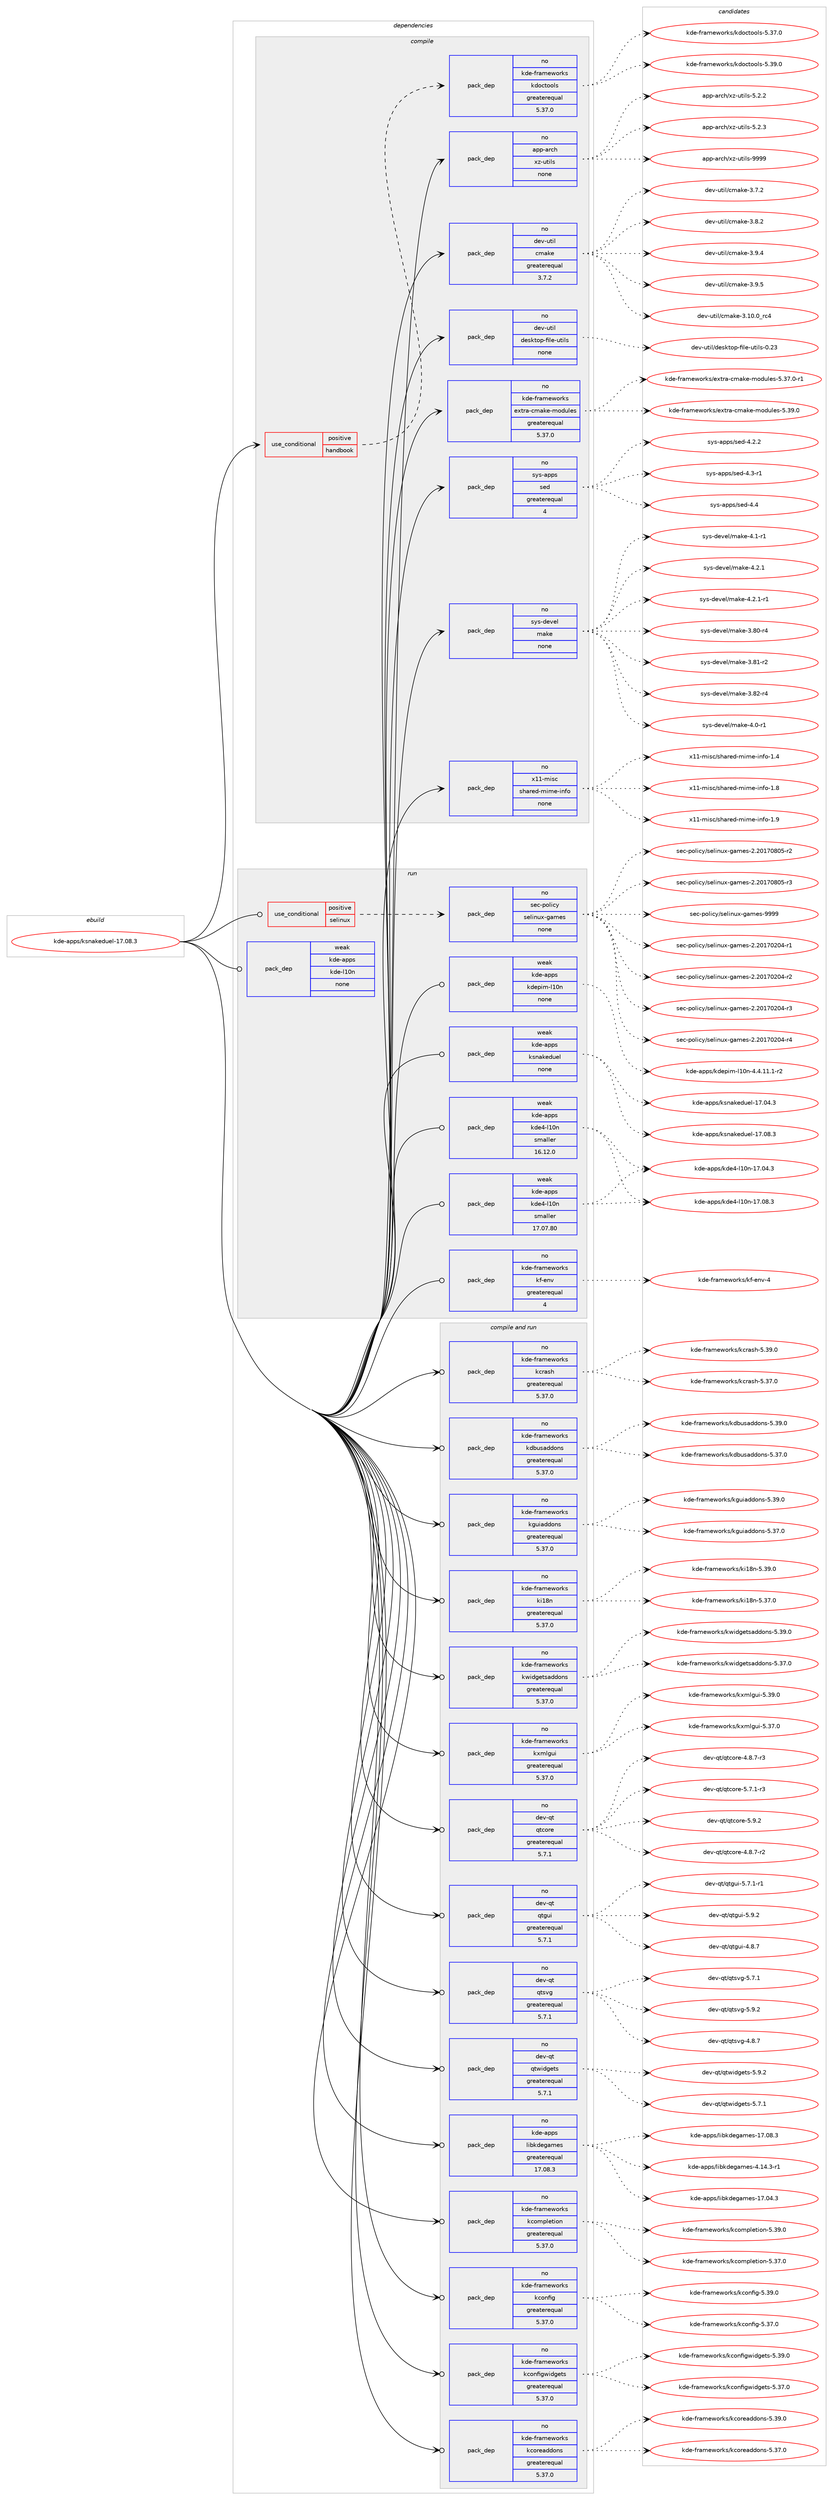 digraph prolog {

# *************
# Graph options
# *************

newrank=true;
concentrate=true;
compound=true;
graph [rankdir=LR,fontname=Helvetica,fontsize=10,ranksep=1.5];#, ranksep=2.5, nodesep=0.2];
edge  [arrowhead=vee];
node  [fontname=Helvetica,fontsize=10];

# **********
# The ebuild
# **********

subgraph cluster_leftcol {
color=gray;
rank=same;
label=<<i>ebuild</i>>;
id [label="kde-apps/ksnakeduel-17.08.3", color=red, width=4, href="../kde-apps/ksnakeduel-17.08.3.svg"];
}

# ****************
# The dependencies
# ****************

subgraph cluster_midcol {
color=gray;
label=<<i>dependencies</i>>;
subgraph cluster_compile {
fillcolor="#eeeeee";
style=filled;
label=<<i>compile</i>>;
subgraph cond83125 {
dependency324424 [label=<<TABLE BORDER="0" CELLBORDER="1" CELLSPACING="0" CELLPADDING="4"><TR><TD ROWSPAN="3" CELLPADDING="10">use_conditional</TD></TR><TR><TD>positive</TD></TR><TR><TD>handbook</TD></TR></TABLE>>, shape=none, color=red];
subgraph pack236305 {
dependency324425 [label=<<TABLE BORDER="0" CELLBORDER="1" CELLSPACING="0" CELLPADDING="4" WIDTH="220"><TR><TD ROWSPAN="6" CELLPADDING="30">pack_dep</TD></TR><TR><TD WIDTH="110">no</TD></TR><TR><TD>kde-frameworks</TD></TR><TR><TD>kdoctools</TD></TR><TR><TD>greaterequal</TD></TR><TR><TD>5.37.0</TD></TR></TABLE>>, shape=none, color=blue];
}
dependency324424:e -> dependency324425:w [weight=20,style="dashed",arrowhead="vee"];
}
id:e -> dependency324424:w [weight=20,style="solid",arrowhead="vee"];
subgraph pack236306 {
dependency324426 [label=<<TABLE BORDER="0" CELLBORDER="1" CELLSPACING="0" CELLPADDING="4" WIDTH="220"><TR><TD ROWSPAN="6" CELLPADDING="30">pack_dep</TD></TR><TR><TD WIDTH="110">no</TD></TR><TR><TD>app-arch</TD></TR><TR><TD>xz-utils</TD></TR><TR><TD>none</TD></TR><TR><TD></TD></TR></TABLE>>, shape=none, color=blue];
}
id:e -> dependency324426:w [weight=20,style="solid",arrowhead="vee"];
subgraph pack236307 {
dependency324427 [label=<<TABLE BORDER="0" CELLBORDER="1" CELLSPACING="0" CELLPADDING="4" WIDTH="220"><TR><TD ROWSPAN="6" CELLPADDING="30">pack_dep</TD></TR><TR><TD WIDTH="110">no</TD></TR><TR><TD>dev-util</TD></TR><TR><TD>cmake</TD></TR><TR><TD>greaterequal</TD></TR><TR><TD>3.7.2</TD></TR></TABLE>>, shape=none, color=blue];
}
id:e -> dependency324427:w [weight=20,style="solid",arrowhead="vee"];
subgraph pack236308 {
dependency324428 [label=<<TABLE BORDER="0" CELLBORDER="1" CELLSPACING="0" CELLPADDING="4" WIDTH="220"><TR><TD ROWSPAN="6" CELLPADDING="30">pack_dep</TD></TR><TR><TD WIDTH="110">no</TD></TR><TR><TD>dev-util</TD></TR><TR><TD>desktop-file-utils</TD></TR><TR><TD>none</TD></TR><TR><TD></TD></TR></TABLE>>, shape=none, color=blue];
}
id:e -> dependency324428:w [weight=20,style="solid",arrowhead="vee"];
subgraph pack236309 {
dependency324429 [label=<<TABLE BORDER="0" CELLBORDER="1" CELLSPACING="0" CELLPADDING="4" WIDTH="220"><TR><TD ROWSPAN="6" CELLPADDING="30">pack_dep</TD></TR><TR><TD WIDTH="110">no</TD></TR><TR><TD>kde-frameworks</TD></TR><TR><TD>extra-cmake-modules</TD></TR><TR><TD>greaterequal</TD></TR><TR><TD>5.37.0</TD></TR></TABLE>>, shape=none, color=blue];
}
id:e -> dependency324429:w [weight=20,style="solid",arrowhead="vee"];
subgraph pack236310 {
dependency324430 [label=<<TABLE BORDER="0" CELLBORDER="1" CELLSPACING="0" CELLPADDING="4" WIDTH="220"><TR><TD ROWSPAN="6" CELLPADDING="30">pack_dep</TD></TR><TR><TD WIDTH="110">no</TD></TR><TR><TD>sys-apps</TD></TR><TR><TD>sed</TD></TR><TR><TD>greaterequal</TD></TR><TR><TD>4</TD></TR></TABLE>>, shape=none, color=blue];
}
id:e -> dependency324430:w [weight=20,style="solid",arrowhead="vee"];
subgraph pack236311 {
dependency324431 [label=<<TABLE BORDER="0" CELLBORDER="1" CELLSPACING="0" CELLPADDING="4" WIDTH="220"><TR><TD ROWSPAN="6" CELLPADDING="30">pack_dep</TD></TR><TR><TD WIDTH="110">no</TD></TR><TR><TD>sys-devel</TD></TR><TR><TD>make</TD></TR><TR><TD>none</TD></TR><TR><TD></TD></TR></TABLE>>, shape=none, color=blue];
}
id:e -> dependency324431:w [weight=20,style="solid",arrowhead="vee"];
subgraph pack236312 {
dependency324432 [label=<<TABLE BORDER="0" CELLBORDER="1" CELLSPACING="0" CELLPADDING="4" WIDTH="220"><TR><TD ROWSPAN="6" CELLPADDING="30">pack_dep</TD></TR><TR><TD WIDTH="110">no</TD></TR><TR><TD>x11-misc</TD></TR><TR><TD>shared-mime-info</TD></TR><TR><TD>none</TD></TR><TR><TD></TD></TR></TABLE>>, shape=none, color=blue];
}
id:e -> dependency324432:w [weight=20,style="solid",arrowhead="vee"];
}
subgraph cluster_compileandrun {
fillcolor="#eeeeee";
style=filled;
label=<<i>compile and run</i>>;
subgraph pack236313 {
dependency324433 [label=<<TABLE BORDER="0" CELLBORDER="1" CELLSPACING="0" CELLPADDING="4" WIDTH="220"><TR><TD ROWSPAN="6" CELLPADDING="30">pack_dep</TD></TR><TR><TD WIDTH="110">no</TD></TR><TR><TD>dev-qt</TD></TR><TR><TD>qtcore</TD></TR><TR><TD>greaterequal</TD></TR><TR><TD>5.7.1</TD></TR></TABLE>>, shape=none, color=blue];
}
id:e -> dependency324433:w [weight=20,style="solid",arrowhead="odotvee"];
subgraph pack236314 {
dependency324434 [label=<<TABLE BORDER="0" CELLBORDER="1" CELLSPACING="0" CELLPADDING="4" WIDTH="220"><TR><TD ROWSPAN="6" CELLPADDING="30">pack_dep</TD></TR><TR><TD WIDTH="110">no</TD></TR><TR><TD>dev-qt</TD></TR><TR><TD>qtgui</TD></TR><TR><TD>greaterequal</TD></TR><TR><TD>5.7.1</TD></TR></TABLE>>, shape=none, color=blue];
}
id:e -> dependency324434:w [weight=20,style="solid",arrowhead="odotvee"];
subgraph pack236315 {
dependency324435 [label=<<TABLE BORDER="0" CELLBORDER="1" CELLSPACING="0" CELLPADDING="4" WIDTH="220"><TR><TD ROWSPAN="6" CELLPADDING="30">pack_dep</TD></TR><TR><TD WIDTH="110">no</TD></TR><TR><TD>dev-qt</TD></TR><TR><TD>qtsvg</TD></TR><TR><TD>greaterequal</TD></TR><TR><TD>5.7.1</TD></TR></TABLE>>, shape=none, color=blue];
}
id:e -> dependency324435:w [weight=20,style="solid",arrowhead="odotvee"];
subgraph pack236316 {
dependency324436 [label=<<TABLE BORDER="0" CELLBORDER="1" CELLSPACING="0" CELLPADDING="4" WIDTH="220"><TR><TD ROWSPAN="6" CELLPADDING="30">pack_dep</TD></TR><TR><TD WIDTH="110">no</TD></TR><TR><TD>dev-qt</TD></TR><TR><TD>qtwidgets</TD></TR><TR><TD>greaterequal</TD></TR><TR><TD>5.7.1</TD></TR></TABLE>>, shape=none, color=blue];
}
id:e -> dependency324436:w [weight=20,style="solid",arrowhead="odotvee"];
subgraph pack236317 {
dependency324437 [label=<<TABLE BORDER="0" CELLBORDER="1" CELLSPACING="0" CELLPADDING="4" WIDTH="220"><TR><TD ROWSPAN="6" CELLPADDING="30">pack_dep</TD></TR><TR><TD WIDTH="110">no</TD></TR><TR><TD>kde-apps</TD></TR><TR><TD>libkdegames</TD></TR><TR><TD>greaterequal</TD></TR><TR><TD>17.08.3</TD></TR></TABLE>>, shape=none, color=blue];
}
id:e -> dependency324437:w [weight=20,style="solid",arrowhead="odotvee"];
subgraph pack236318 {
dependency324438 [label=<<TABLE BORDER="0" CELLBORDER="1" CELLSPACING="0" CELLPADDING="4" WIDTH="220"><TR><TD ROWSPAN="6" CELLPADDING="30">pack_dep</TD></TR><TR><TD WIDTH="110">no</TD></TR><TR><TD>kde-frameworks</TD></TR><TR><TD>kcompletion</TD></TR><TR><TD>greaterequal</TD></TR><TR><TD>5.37.0</TD></TR></TABLE>>, shape=none, color=blue];
}
id:e -> dependency324438:w [weight=20,style="solid",arrowhead="odotvee"];
subgraph pack236319 {
dependency324439 [label=<<TABLE BORDER="0" CELLBORDER="1" CELLSPACING="0" CELLPADDING="4" WIDTH="220"><TR><TD ROWSPAN="6" CELLPADDING="30">pack_dep</TD></TR><TR><TD WIDTH="110">no</TD></TR><TR><TD>kde-frameworks</TD></TR><TR><TD>kconfig</TD></TR><TR><TD>greaterequal</TD></TR><TR><TD>5.37.0</TD></TR></TABLE>>, shape=none, color=blue];
}
id:e -> dependency324439:w [weight=20,style="solid",arrowhead="odotvee"];
subgraph pack236320 {
dependency324440 [label=<<TABLE BORDER="0" CELLBORDER="1" CELLSPACING="0" CELLPADDING="4" WIDTH="220"><TR><TD ROWSPAN="6" CELLPADDING="30">pack_dep</TD></TR><TR><TD WIDTH="110">no</TD></TR><TR><TD>kde-frameworks</TD></TR><TR><TD>kconfigwidgets</TD></TR><TR><TD>greaterequal</TD></TR><TR><TD>5.37.0</TD></TR></TABLE>>, shape=none, color=blue];
}
id:e -> dependency324440:w [weight=20,style="solid",arrowhead="odotvee"];
subgraph pack236321 {
dependency324441 [label=<<TABLE BORDER="0" CELLBORDER="1" CELLSPACING="0" CELLPADDING="4" WIDTH="220"><TR><TD ROWSPAN="6" CELLPADDING="30">pack_dep</TD></TR><TR><TD WIDTH="110">no</TD></TR><TR><TD>kde-frameworks</TD></TR><TR><TD>kcoreaddons</TD></TR><TR><TD>greaterequal</TD></TR><TR><TD>5.37.0</TD></TR></TABLE>>, shape=none, color=blue];
}
id:e -> dependency324441:w [weight=20,style="solid",arrowhead="odotvee"];
subgraph pack236322 {
dependency324442 [label=<<TABLE BORDER="0" CELLBORDER="1" CELLSPACING="0" CELLPADDING="4" WIDTH="220"><TR><TD ROWSPAN="6" CELLPADDING="30">pack_dep</TD></TR><TR><TD WIDTH="110">no</TD></TR><TR><TD>kde-frameworks</TD></TR><TR><TD>kcrash</TD></TR><TR><TD>greaterequal</TD></TR><TR><TD>5.37.0</TD></TR></TABLE>>, shape=none, color=blue];
}
id:e -> dependency324442:w [weight=20,style="solid",arrowhead="odotvee"];
subgraph pack236323 {
dependency324443 [label=<<TABLE BORDER="0" CELLBORDER="1" CELLSPACING="0" CELLPADDING="4" WIDTH="220"><TR><TD ROWSPAN="6" CELLPADDING="30">pack_dep</TD></TR><TR><TD WIDTH="110">no</TD></TR><TR><TD>kde-frameworks</TD></TR><TR><TD>kdbusaddons</TD></TR><TR><TD>greaterequal</TD></TR><TR><TD>5.37.0</TD></TR></TABLE>>, shape=none, color=blue];
}
id:e -> dependency324443:w [weight=20,style="solid",arrowhead="odotvee"];
subgraph pack236324 {
dependency324444 [label=<<TABLE BORDER="0" CELLBORDER="1" CELLSPACING="0" CELLPADDING="4" WIDTH="220"><TR><TD ROWSPAN="6" CELLPADDING="30">pack_dep</TD></TR><TR><TD WIDTH="110">no</TD></TR><TR><TD>kde-frameworks</TD></TR><TR><TD>kguiaddons</TD></TR><TR><TD>greaterequal</TD></TR><TR><TD>5.37.0</TD></TR></TABLE>>, shape=none, color=blue];
}
id:e -> dependency324444:w [weight=20,style="solid",arrowhead="odotvee"];
subgraph pack236325 {
dependency324445 [label=<<TABLE BORDER="0" CELLBORDER="1" CELLSPACING="0" CELLPADDING="4" WIDTH="220"><TR><TD ROWSPAN="6" CELLPADDING="30">pack_dep</TD></TR><TR><TD WIDTH="110">no</TD></TR><TR><TD>kde-frameworks</TD></TR><TR><TD>ki18n</TD></TR><TR><TD>greaterequal</TD></TR><TR><TD>5.37.0</TD></TR></TABLE>>, shape=none, color=blue];
}
id:e -> dependency324445:w [weight=20,style="solid",arrowhead="odotvee"];
subgraph pack236326 {
dependency324446 [label=<<TABLE BORDER="0" CELLBORDER="1" CELLSPACING="0" CELLPADDING="4" WIDTH="220"><TR><TD ROWSPAN="6" CELLPADDING="30">pack_dep</TD></TR><TR><TD WIDTH="110">no</TD></TR><TR><TD>kde-frameworks</TD></TR><TR><TD>kwidgetsaddons</TD></TR><TR><TD>greaterequal</TD></TR><TR><TD>5.37.0</TD></TR></TABLE>>, shape=none, color=blue];
}
id:e -> dependency324446:w [weight=20,style="solid",arrowhead="odotvee"];
subgraph pack236327 {
dependency324447 [label=<<TABLE BORDER="0" CELLBORDER="1" CELLSPACING="0" CELLPADDING="4" WIDTH="220"><TR><TD ROWSPAN="6" CELLPADDING="30">pack_dep</TD></TR><TR><TD WIDTH="110">no</TD></TR><TR><TD>kde-frameworks</TD></TR><TR><TD>kxmlgui</TD></TR><TR><TD>greaterequal</TD></TR><TR><TD>5.37.0</TD></TR></TABLE>>, shape=none, color=blue];
}
id:e -> dependency324447:w [weight=20,style="solid",arrowhead="odotvee"];
}
subgraph cluster_run {
fillcolor="#eeeeee";
style=filled;
label=<<i>run</i>>;
subgraph cond83126 {
dependency324448 [label=<<TABLE BORDER="0" CELLBORDER="1" CELLSPACING="0" CELLPADDING="4"><TR><TD ROWSPAN="3" CELLPADDING="10">use_conditional</TD></TR><TR><TD>positive</TD></TR><TR><TD>selinux</TD></TR></TABLE>>, shape=none, color=red];
subgraph pack236328 {
dependency324449 [label=<<TABLE BORDER="0" CELLBORDER="1" CELLSPACING="0" CELLPADDING="4" WIDTH="220"><TR><TD ROWSPAN="6" CELLPADDING="30">pack_dep</TD></TR><TR><TD WIDTH="110">no</TD></TR><TR><TD>sec-policy</TD></TR><TR><TD>selinux-games</TD></TR><TR><TD>none</TD></TR><TR><TD></TD></TR></TABLE>>, shape=none, color=blue];
}
dependency324448:e -> dependency324449:w [weight=20,style="dashed",arrowhead="vee"];
}
id:e -> dependency324448:w [weight=20,style="solid",arrowhead="odot"];
subgraph pack236329 {
dependency324450 [label=<<TABLE BORDER="0" CELLBORDER="1" CELLSPACING="0" CELLPADDING="4" WIDTH="220"><TR><TD ROWSPAN="6" CELLPADDING="30">pack_dep</TD></TR><TR><TD WIDTH="110">no</TD></TR><TR><TD>kde-frameworks</TD></TR><TR><TD>kf-env</TD></TR><TR><TD>greaterequal</TD></TR><TR><TD>4</TD></TR></TABLE>>, shape=none, color=blue];
}
id:e -> dependency324450:w [weight=20,style="solid",arrowhead="odot"];
subgraph pack236330 {
dependency324451 [label=<<TABLE BORDER="0" CELLBORDER="1" CELLSPACING="0" CELLPADDING="4" WIDTH="220"><TR><TD ROWSPAN="6" CELLPADDING="30">pack_dep</TD></TR><TR><TD WIDTH="110">weak</TD></TR><TR><TD>kde-apps</TD></TR><TR><TD>kde-l10n</TD></TR><TR><TD>none</TD></TR><TR><TD></TD></TR></TABLE>>, shape=none, color=blue];
}
id:e -> dependency324451:w [weight=20,style="solid",arrowhead="odot"];
subgraph pack236331 {
dependency324452 [label=<<TABLE BORDER="0" CELLBORDER="1" CELLSPACING="0" CELLPADDING="4" WIDTH="220"><TR><TD ROWSPAN="6" CELLPADDING="30">pack_dep</TD></TR><TR><TD WIDTH="110">weak</TD></TR><TR><TD>kde-apps</TD></TR><TR><TD>kde4-l10n</TD></TR><TR><TD>smaller</TD></TR><TR><TD>16.12.0</TD></TR></TABLE>>, shape=none, color=blue];
}
id:e -> dependency324452:w [weight=20,style="solid",arrowhead="odot"];
subgraph pack236332 {
dependency324453 [label=<<TABLE BORDER="0" CELLBORDER="1" CELLSPACING="0" CELLPADDING="4" WIDTH="220"><TR><TD ROWSPAN="6" CELLPADDING="30">pack_dep</TD></TR><TR><TD WIDTH="110">weak</TD></TR><TR><TD>kde-apps</TD></TR><TR><TD>kde4-l10n</TD></TR><TR><TD>smaller</TD></TR><TR><TD>17.07.80</TD></TR></TABLE>>, shape=none, color=blue];
}
id:e -> dependency324453:w [weight=20,style="solid",arrowhead="odot"];
subgraph pack236333 {
dependency324454 [label=<<TABLE BORDER="0" CELLBORDER="1" CELLSPACING="0" CELLPADDING="4" WIDTH="220"><TR><TD ROWSPAN="6" CELLPADDING="30">pack_dep</TD></TR><TR><TD WIDTH="110">weak</TD></TR><TR><TD>kde-apps</TD></TR><TR><TD>kdepim-l10n</TD></TR><TR><TD>none</TD></TR><TR><TD></TD></TR></TABLE>>, shape=none, color=blue];
}
id:e -> dependency324454:w [weight=20,style="solid",arrowhead="odot"];
subgraph pack236334 {
dependency324455 [label=<<TABLE BORDER="0" CELLBORDER="1" CELLSPACING="0" CELLPADDING="4" WIDTH="220"><TR><TD ROWSPAN="6" CELLPADDING="30">pack_dep</TD></TR><TR><TD WIDTH="110">weak</TD></TR><TR><TD>kde-apps</TD></TR><TR><TD>ksnakeduel</TD></TR><TR><TD>none</TD></TR><TR><TD></TD></TR></TABLE>>, shape=none, color=blue];
}
id:e -> dependency324455:w [weight=20,style="solid",arrowhead="odot"];
}
}

# **************
# The candidates
# **************

subgraph cluster_choices {
rank=same;
color=gray;
label=<<i>candidates</i>>;

subgraph choice236305 {
color=black;
nodesep=1;
choice1071001014510211497109101119111114107115471071001119911611111110811545534651554648 [label="kde-frameworks/kdoctools-5.37.0", color=red, width=4,href="../kde-frameworks/kdoctools-5.37.0.svg"];
choice1071001014510211497109101119111114107115471071001119911611111110811545534651574648 [label="kde-frameworks/kdoctools-5.39.0", color=red, width=4,href="../kde-frameworks/kdoctools-5.39.0.svg"];
dependency324425:e -> choice1071001014510211497109101119111114107115471071001119911611111110811545534651554648:w [style=dotted,weight="100"];
dependency324425:e -> choice1071001014510211497109101119111114107115471071001119911611111110811545534651574648:w [style=dotted,weight="100"];
}
subgraph choice236306 {
color=black;
nodesep=1;
choice971121124597114991044712012245117116105108115455346504650 [label="app-arch/xz-utils-5.2.2", color=red, width=4,href="../app-arch/xz-utils-5.2.2.svg"];
choice971121124597114991044712012245117116105108115455346504651 [label="app-arch/xz-utils-5.2.3", color=red, width=4,href="../app-arch/xz-utils-5.2.3.svg"];
choice9711211245971149910447120122451171161051081154557575757 [label="app-arch/xz-utils-9999", color=red, width=4,href="../app-arch/xz-utils-9999.svg"];
dependency324426:e -> choice971121124597114991044712012245117116105108115455346504650:w [style=dotted,weight="100"];
dependency324426:e -> choice971121124597114991044712012245117116105108115455346504651:w [style=dotted,weight="100"];
dependency324426:e -> choice9711211245971149910447120122451171161051081154557575757:w [style=dotted,weight="100"];
}
subgraph choice236307 {
color=black;
nodesep=1;
choice1001011184511711610510847991099710710145514649484648951149952 [label="dev-util/cmake-3.10.0_rc4", color=red, width=4,href="../dev-util/cmake-3.10.0_rc4.svg"];
choice10010111845117116105108479910997107101455146554650 [label="dev-util/cmake-3.7.2", color=red, width=4,href="../dev-util/cmake-3.7.2.svg"];
choice10010111845117116105108479910997107101455146564650 [label="dev-util/cmake-3.8.2", color=red, width=4,href="../dev-util/cmake-3.8.2.svg"];
choice10010111845117116105108479910997107101455146574652 [label="dev-util/cmake-3.9.4", color=red, width=4,href="../dev-util/cmake-3.9.4.svg"];
choice10010111845117116105108479910997107101455146574653 [label="dev-util/cmake-3.9.5", color=red, width=4,href="../dev-util/cmake-3.9.5.svg"];
dependency324427:e -> choice1001011184511711610510847991099710710145514649484648951149952:w [style=dotted,weight="100"];
dependency324427:e -> choice10010111845117116105108479910997107101455146554650:w [style=dotted,weight="100"];
dependency324427:e -> choice10010111845117116105108479910997107101455146564650:w [style=dotted,weight="100"];
dependency324427:e -> choice10010111845117116105108479910997107101455146574652:w [style=dotted,weight="100"];
dependency324427:e -> choice10010111845117116105108479910997107101455146574653:w [style=dotted,weight="100"];
}
subgraph choice236308 {
color=black;
nodesep=1;
choice100101118451171161051084710010111510711611111245102105108101451171161051081154548465051 [label="dev-util/desktop-file-utils-0.23", color=red, width=4,href="../dev-util/desktop-file-utils-0.23.svg"];
dependency324428:e -> choice100101118451171161051084710010111510711611111245102105108101451171161051081154548465051:w [style=dotted,weight="100"];
}
subgraph choice236309 {
color=black;
nodesep=1;
choice1071001014510211497109101119111114107115471011201161149745991099710710145109111100117108101115455346515546484511449 [label="kde-frameworks/extra-cmake-modules-5.37.0-r1", color=red, width=4,href="../kde-frameworks/extra-cmake-modules-5.37.0-r1.svg"];
choice107100101451021149710910111911111410711547101120116114974599109971071014510911110011710810111545534651574648 [label="kde-frameworks/extra-cmake-modules-5.39.0", color=red, width=4,href="../kde-frameworks/extra-cmake-modules-5.39.0.svg"];
dependency324429:e -> choice1071001014510211497109101119111114107115471011201161149745991099710710145109111100117108101115455346515546484511449:w [style=dotted,weight="100"];
dependency324429:e -> choice107100101451021149710910111911111410711547101120116114974599109971071014510911110011710810111545534651574648:w [style=dotted,weight="100"];
}
subgraph choice236310 {
color=black;
nodesep=1;
choice115121115459711211211547115101100455246504650 [label="sys-apps/sed-4.2.2", color=red, width=4,href="../sys-apps/sed-4.2.2.svg"];
choice115121115459711211211547115101100455246514511449 [label="sys-apps/sed-4.3-r1", color=red, width=4,href="../sys-apps/sed-4.3-r1.svg"];
choice11512111545971121121154711510110045524652 [label="sys-apps/sed-4.4", color=red, width=4,href="../sys-apps/sed-4.4.svg"];
dependency324430:e -> choice115121115459711211211547115101100455246504650:w [style=dotted,weight="100"];
dependency324430:e -> choice115121115459711211211547115101100455246514511449:w [style=dotted,weight="100"];
dependency324430:e -> choice11512111545971121121154711510110045524652:w [style=dotted,weight="100"];
}
subgraph choice236311 {
color=black;
nodesep=1;
choice11512111545100101118101108471099710710145514656484511452 [label="sys-devel/make-3.80-r4", color=red, width=4,href="../sys-devel/make-3.80-r4.svg"];
choice11512111545100101118101108471099710710145514656494511450 [label="sys-devel/make-3.81-r2", color=red, width=4,href="../sys-devel/make-3.81-r2.svg"];
choice11512111545100101118101108471099710710145514656504511452 [label="sys-devel/make-3.82-r4", color=red, width=4,href="../sys-devel/make-3.82-r4.svg"];
choice115121115451001011181011084710997107101455246484511449 [label="sys-devel/make-4.0-r1", color=red, width=4,href="../sys-devel/make-4.0-r1.svg"];
choice115121115451001011181011084710997107101455246494511449 [label="sys-devel/make-4.1-r1", color=red, width=4,href="../sys-devel/make-4.1-r1.svg"];
choice115121115451001011181011084710997107101455246504649 [label="sys-devel/make-4.2.1", color=red, width=4,href="../sys-devel/make-4.2.1.svg"];
choice1151211154510010111810110847109971071014552465046494511449 [label="sys-devel/make-4.2.1-r1", color=red, width=4,href="../sys-devel/make-4.2.1-r1.svg"];
dependency324431:e -> choice11512111545100101118101108471099710710145514656484511452:w [style=dotted,weight="100"];
dependency324431:e -> choice11512111545100101118101108471099710710145514656494511450:w [style=dotted,weight="100"];
dependency324431:e -> choice11512111545100101118101108471099710710145514656504511452:w [style=dotted,weight="100"];
dependency324431:e -> choice115121115451001011181011084710997107101455246484511449:w [style=dotted,weight="100"];
dependency324431:e -> choice115121115451001011181011084710997107101455246494511449:w [style=dotted,weight="100"];
dependency324431:e -> choice115121115451001011181011084710997107101455246504649:w [style=dotted,weight="100"];
dependency324431:e -> choice1151211154510010111810110847109971071014552465046494511449:w [style=dotted,weight="100"];
}
subgraph choice236312 {
color=black;
nodesep=1;
choice120494945109105115994711510497114101100451091051091014510511010211145494652 [label="x11-misc/shared-mime-info-1.4", color=red, width=4,href="../x11-misc/shared-mime-info-1.4.svg"];
choice120494945109105115994711510497114101100451091051091014510511010211145494656 [label="x11-misc/shared-mime-info-1.8", color=red, width=4,href="../x11-misc/shared-mime-info-1.8.svg"];
choice120494945109105115994711510497114101100451091051091014510511010211145494657 [label="x11-misc/shared-mime-info-1.9", color=red, width=4,href="../x11-misc/shared-mime-info-1.9.svg"];
dependency324432:e -> choice120494945109105115994711510497114101100451091051091014510511010211145494652:w [style=dotted,weight="100"];
dependency324432:e -> choice120494945109105115994711510497114101100451091051091014510511010211145494656:w [style=dotted,weight="100"];
dependency324432:e -> choice120494945109105115994711510497114101100451091051091014510511010211145494657:w [style=dotted,weight="100"];
}
subgraph choice236313 {
color=black;
nodesep=1;
choice1001011184511311647113116991111141014552465646554511450 [label="dev-qt/qtcore-4.8.7-r2", color=red, width=4,href="../dev-qt/qtcore-4.8.7-r2.svg"];
choice1001011184511311647113116991111141014552465646554511451 [label="dev-qt/qtcore-4.8.7-r3", color=red, width=4,href="../dev-qt/qtcore-4.8.7-r3.svg"];
choice1001011184511311647113116991111141014553465546494511451 [label="dev-qt/qtcore-5.7.1-r3", color=red, width=4,href="../dev-qt/qtcore-5.7.1-r3.svg"];
choice100101118451131164711311699111114101455346574650 [label="dev-qt/qtcore-5.9.2", color=red, width=4,href="../dev-qt/qtcore-5.9.2.svg"];
dependency324433:e -> choice1001011184511311647113116991111141014552465646554511450:w [style=dotted,weight="100"];
dependency324433:e -> choice1001011184511311647113116991111141014552465646554511451:w [style=dotted,weight="100"];
dependency324433:e -> choice1001011184511311647113116991111141014553465546494511451:w [style=dotted,weight="100"];
dependency324433:e -> choice100101118451131164711311699111114101455346574650:w [style=dotted,weight="100"];
}
subgraph choice236314 {
color=black;
nodesep=1;
choice1001011184511311647113116103117105455246564655 [label="dev-qt/qtgui-4.8.7", color=red, width=4,href="../dev-qt/qtgui-4.8.7.svg"];
choice10010111845113116471131161031171054553465546494511449 [label="dev-qt/qtgui-5.7.1-r1", color=red, width=4,href="../dev-qt/qtgui-5.7.1-r1.svg"];
choice1001011184511311647113116103117105455346574650 [label="dev-qt/qtgui-5.9.2", color=red, width=4,href="../dev-qt/qtgui-5.9.2.svg"];
dependency324434:e -> choice1001011184511311647113116103117105455246564655:w [style=dotted,weight="100"];
dependency324434:e -> choice10010111845113116471131161031171054553465546494511449:w [style=dotted,weight="100"];
dependency324434:e -> choice1001011184511311647113116103117105455346574650:w [style=dotted,weight="100"];
}
subgraph choice236315 {
color=black;
nodesep=1;
choice1001011184511311647113116115118103455246564655 [label="dev-qt/qtsvg-4.8.7", color=red, width=4,href="../dev-qt/qtsvg-4.8.7.svg"];
choice1001011184511311647113116115118103455346554649 [label="dev-qt/qtsvg-5.7.1", color=red, width=4,href="../dev-qt/qtsvg-5.7.1.svg"];
choice1001011184511311647113116115118103455346574650 [label="dev-qt/qtsvg-5.9.2", color=red, width=4,href="../dev-qt/qtsvg-5.9.2.svg"];
dependency324435:e -> choice1001011184511311647113116115118103455246564655:w [style=dotted,weight="100"];
dependency324435:e -> choice1001011184511311647113116115118103455346554649:w [style=dotted,weight="100"];
dependency324435:e -> choice1001011184511311647113116115118103455346574650:w [style=dotted,weight="100"];
}
subgraph choice236316 {
color=black;
nodesep=1;
choice1001011184511311647113116119105100103101116115455346554649 [label="dev-qt/qtwidgets-5.7.1", color=red, width=4,href="../dev-qt/qtwidgets-5.7.1.svg"];
choice1001011184511311647113116119105100103101116115455346574650 [label="dev-qt/qtwidgets-5.9.2", color=red, width=4,href="../dev-qt/qtwidgets-5.9.2.svg"];
dependency324436:e -> choice1001011184511311647113116119105100103101116115455346554649:w [style=dotted,weight="100"];
dependency324436:e -> choice1001011184511311647113116119105100103101116115455346574650:w [style=dotted,weight="100"];
}
subgraph choice236317 {
color=black;
nodesep=1;
choice10710010145971121121154710810598107100101103971091011154549554648524651 [label="kde-apps/libkdegames-17.04.3", color=red, width=4,href="../kde-apps/libkdegames-17.04.3.svg"];
choice10710010145971121121154710810598107100101103971091011154549554648564651 [label="kde-apps/libkdegames-17.08.3", color=red, width=4,href="../kde-apps/libkdegames-17.08.3.svg"];
choice1071001014597112112115471081059810710010110397109101115455246495246514511449 [label="kde-apps/libkdegames-4.14.3-r1", color=red, width=4,href="../kde-apps/libkdegames-4.14.3-r1.svg"];
dependency324437:e -> choice10710010145971121121154710810598107100101103971091011154549554648524651:w [style=dotted,weight="100"];
dependency324437:e -> choice10710010145971121121154710810598107100101103971091011154549554648564651:w [style=dotted,weight="100"];
dependency324437:e -> choice1071001014597112112115471081059810710010110397109101115455246495246514511449:w [style=dotted,weight="100"];
}
subgraph choice236318 {
color=black;
nodesep=1;
choice1071001014510211497109101119111114107115471079911110911210810111610511111045534651554648 [label="kde-frameworks/kcompletion-5.37.0", color=red, width=4,href="../kde-frameworks/kcompletion-5.37.0.svg"];
choice1071001014510211497109101119111114107115471079911110911210810111610511111045534651574648 [label="kde-frameworks/kcompletion-5.39.0", color=red, width=4,href="../kde-frameworks/kcompletion-5.39.0.svg"];
dependency324438:e -> choice1071001014510211497109101119111114107115471079911110911210810111610511111045534651554648:w [style=dotted,weight="100"];
dependency324438:e -> choice1071001014510211497109101119111114107115471079911110911210810111610511111045534651574648:w [style=dotted,weight="100"];
}
subgraph choice236319 {
color=black;
nodesep=1;
choice1071001014510211497109101119111114107115471079911111010210510345534651554648 [label="kde-frameworks/kconfig-5.37.0", color=red, width=4,href="../kde-frameworks/kconfig-5.37.0.svg"];
choice1071001014510211497109101119111114107115471079911111010210510345534651574648 [label="kde-frameworks/kconfig-5.39.0", color=red, width=4,href="../kde-frameworks/kconfig-5.39.0.svg"];
dependency324439:e -> choice1071001014510211497109101119111114107115471079911111010210510345534651554648:w [style=dotted,weight="100"];
dependency324439:e -> choice1071001014510211497109101119111114107115471079911111010210510345534651574648:w [style=dotted,weight="100"];
}
subgraph choice236320 {
color=black;
nodesep=1;
choice1071001014510211497109101119111114107115471079911111010210510311910510010310111611545534651554648 [label="kde-frameworks/kconfigwidgets-5.37.0", color=red, width=4,href="../kde-frameworks/kconfigwidgets-5.37.0.svg"];
choice1071001014510211497109101119111114107115471079911111010210510311910510010310111611545534651574648 [label="kde-frameworks/kconfigwidgets-5.39.0", color=red, width=4,href="../kde-frameworks/kconfigwidgets-5.39.0.svg"];
dependency324440:e -> choice1071001014510211497109101119111114107115471079911111010210510311910510010310111611545534651554648:w [style=dotted,weight="100"];
dependency324440:e -> choice1071001014510211497109101119111114107115471079911111010210510311910510010310111611545534651574648:w [style=dotted,weight="100"];
}
subgraph choice236321 {
color=black;
nodesep=1;
choice107100101451021149710910111911111410711547107991111141019710010011111011545534651554648 [label="kde-frameworks/kcoreaddons-5.37.0", color=red, width=4,href="../kde-frameworks/kcoreaddons-5.37.0.svg"];
choice107100101451021149710910111911111410711547107991111141019710010011111011545534651574648 [label="kde-frameworks/kcoreaddons-5.39.0", color=red, width=4,href="../kde-frameworks/kcoreaddons-5.39.0.svg"];
dependency324441:e -> choice107100101451021149710910111911111410711547107991111141019710010011111011545534651554648:w [style=dotted,weight="100"];
dependency324441:e -> choice107100101451021149710910111911111410711547107991111141019710010011111011545534651574648:w [style=dotted,weight="100"];
}
subgraph choice236322 {
color=black;
nodesep=1;
choice107100101451021149710910111911111410711547107991149711510445534651554648 [label="kde-frameworks/kcrash-5.37.0", color=red, width=4,href="../kde-frameworks/kcrash-5.37.0.svg"];
choice107100101451021149710910111911111410711547107991149711510445534651574648 [label="kde-frameworks/kcrash-5.39.0", color=red, width=4,href="../kde-frameworks/kcrash-5.39.0.svg"];
dependency324442:e -> choice107100101451021149710910111911111410711547107991149711510445534651554648:w [style=dotted,weight="100"];
dependency324442:e -> choice107100101451021149710910111911111410711547107991149711510445534651574648:w [style=dotted,weight="100"];
}
subgraph choice236323 {
color=black;
nodesep=1;
choice107100101451021149710910111911111410711547107100981171159710010011111011545534651554648 [label="kde-frameworks/kdbusaddons-5.37.0", color=red, width=4,href="../kde-frameworks/kdbusaddons-5.37.0.svg"];
choice107100101451021149710910111911111410711547107100981171159710010011111011545534651574648 [label="kde-frameworks/kdbusaddons-5.39.0", color=red, width=4,href="../kde-frameworks/kdbusaddons-5.39.0.svg"];
dependency324443:e -> choice107100101451021149710910111911111410711547107100981171159710010011111011545534651554648:w [style=dotted,weight="100"];
dependency324443:e -> choice107100101451021149710910111911111410711547107100981171159710010011111011545534651574648:w [style=dotted,weight="100"];
}
subgraph choice236324 {
color=black;
nodesep=1;
choice1071001014510211497109101119111114107115471071031171059710010011111011545534651554648 [label="kde-frameworks/kguiaddons-5.37.0", color=red, width=4,href="../kde-frameworks/kguiaddons-5.37.0.svg"];
choice1071001014510211497109101119111114107115471071031171059710010011111011545534651574648 [label="kde-frameworks/kguiaddons-5.39.0", color=red, width=4,href="../kde-frameworks/kguiaddons-5.39.0.svg"];
dependency324444:e -> choice1071001014510211497109101119111114107115471071031171059710010011111011545534651554648:w [style=dotted,weight="100"];
dependency324444:e -> choice1071001014510211497109101119111114107115471071031171059710010011111011545534651574648:w [style=dotted,weight="100"];
}
subgraph choice236325 {
color=black;
nodesep=1;
choice107100101451021149710910111911111410711547107105495611045534651554648 [label="kde-frameworks/ki18n-5.37.0", color=red, width=4,href="../kde-frameworks/ki18n-5.37.0.svg"];
choice107100101451021149710910111911111410711547107105495611045534651574648 [label="kde-frameworks/ki18n-5.39.0", color=red, width=4,href="../kde-frameworks/ki18n-5.39.0.svg"];
dependency324445:e -> choice107100101451021149710910111911111410711547107105495611045534651554648:w [style=dotted,weight="100"];
dependency324445:e -> choice107100101451021149710910111911111410711547107105495611045534651574648:w [style=dotted,weight="100"];
}
subgraph choice236326 {
color=black;
nodesep=1;
choice1071001014510211497109101119111114107115471071191051001031011161159710010011111011545534651554648 [label="kde-frameworks/kwidgetsaddons-5.37.0", color=red, width=4,href="../kde-frameworks/kwidgetsaddons-5.37.0.svg"];
choice1071001014510211497109101119111114107115471071191051001031011161159710010011111011545534651574648 [label="kde-frameworks/kwidgetsaddons-5.39.0", color=red, width=4,href="../kde-frameworks/kwidgetsaddons-5.39.0.svg"];
dependency324446:e -> choice1071001014510211497109101119111114107115471071191051001031011161159710010011111011545534651554648:w [style=dotted,weight="100"];
dependency324446:e -> choice1071001014510211497109101119111114107115471071191051001031011161159710010011111011545534651574648:w [style=dotted,weight="100"];
}
subgraph choice236327 {
color=black;
nodesep=1;
choice10710010145102114971091011191111141071154710712010910810311710545534651554648 [label="kde-frameworks/kxmlgui-5.37.0", color=red, width=4,href="../kde-frameworks/kxmlgui-5.37.0.svg"];
choice10710010145102114971091011191111141071154710712010910810311710545534651574648 [label="kde-frameworks/kxmlgui-5.39.0", color=red, width=4,href="../kde-frameworks/kxmlgui-5.39.0.svg"];
dependency324447:e -> choice10710010145102114971091011191111141071154710712010910810311710545534651554648:w [style=dotted,weight="100"];
dependency324447:e -> choice10710010145102114971091011191111141071154710712010910810311710545534651574648:w [style=dotted,weight="100"];
}
subgraph choice236328 {
color=black;
nodesep=1;
choice11510199451121111081059912147115101108105110117120451039710910111545504650484955485048524511449 [label="sec-policy/selinux-games-2.20170204-r1", color=red, width=4,href="../sec-policy/selinux-games-2.20170204-r1.svg"];
choice11510199451121111081059912147115101108105110117120451039710910111545504650484955485048524511450 [label="sec-policy/selinux-games-2.20170204-r2", color=red, width=4,href="../sec-policy/selinux-games-2.20170204-r2.svg"];
choice11510199451121111081059912147115101108105110117120451039710910111545504650484955485048524511451 [label="sec-policy/selinux-games-2.20170204-r3", color=red, width=4,href="../sec-policy/selinux-games-2.20170204-r3.svg"];
choice11510199451121111081059912147115101108105110117120451039710910111545504650484955485048524511452 [label="sec-policy/selinux-games-2.20170204-r4", color=red, width=4,href="../sec-policy/selinux-games-2.20170204-r4.svg"];
choice11510199451121111081059912147115101108105110117120451039710910111545504650484955485648534511450 [label="sec-policy/selinux-games-2.20170805-r2", color=red, width=4,href="../sec-policy/selinux-games-2.20170805-r2.svg"];
choice11510199451121111081059912147115101108105110117120451039710910111545504650484955485648534511451 [label="sec-policy/selinux-games-2.20170805-r3", color=red, width=4,href="../sec-policy/selinux-games-2.20170805-r3.svg"];
choice1151019945112111108105991214711510110810511011712045103971091011154557575757 [label="sec-policy/selinux-games-9999", color=red, width=4,href="../sec-policy/selinux-games-9999.svg"];
dependency324449:e -> choice11510199451121111081059912147115101108105110117120451039710910111545504650484955485048524511449:w [style=dotted,weight="100"];
dependency324449:e -> choice11510199451121111081059912147115101108105110117120451039710910111545504650484955485048524511450:w [style=dotted,weight="100"];
dependency324449:e -> choice11510199451121111081059912147115101108105110117120451039710910111545504650484955485048524511451:w [style=dotted,weight="100"];
dependency324449:e -> choice11510199451121111081059912147115101108105110117120451039710910111545504650484955485048524511452:w [style=dotted,weight="100"];
dependency324449:e -> choice11510199451121111081059912147115101108105110117120451039710910111545504650484955485648534511450:w [style=dotted,weight="100"];
dependency324449:e -> choice11510199451121111081059912147115101108105110117120451039710910111545504650484955485648534511451:w [style=dotted,weight="100"];
dependency324449:e -> choice1151019945112111108105991214711510110810511011712045103971091011154557575757:w [style=dotted,weight="100"];
}
subgraph choice236329 {
color=black;
nodesep=1;
choice107100101451021149710910111911111410711547107102451011101184552 [label="kde-frameworks/kf-env-4", color=red, width=4,href="../kde-frameworks/kf-env-4.svg"];
dependency324450:e -> choice107100101451021149710910111911111410711547107102451011101184552:w [style=dotted,weight="100"];
}
subgraph choice236330 {
color=black;
nodesep=1;
}
subgraph choice236331 {
color=black;
nodesep=1;
choice107100101459711211211547107100101524510849481104549554648524651 [label="kde-apps/kde4-l10n-17.04.3", color=red, width=4,href="../kde-apps/kde4-l10n-17.04.3.svg"];
choice107100101459711211211547107100101524510849481104549554648564651 [label="kde-apps/kde4-l10n-17.08.3", color=red, width=4,href="../kde-apps/kde4-l10n-17.08.3.svg"];
dependency324452:e -> choice107100101459711211211547107100101524510849481104549554648524651:w [style=dotted,weight="100"];
dependency324452:e -> choice107100101459711211211547107100101524510849481104549554648564651:w [style=dotted,weight="100"];
}
subgraph choice236332 {
color=black;
nodesep=1;
choice107100101459711211211547107100101524510849481104549554648524651 [label="kde-apps/kde4-l10n-17.04.3", color=red, width=4,href="../kde-apps/kde4-l10n-17.04.3.svg"];
choice107100101459711211211547107100101524510849481104549554648564651 [label="kde-apps/kde4-l10n-17.08.3", color=red, width=4,href="../kde-apps/kde4-l10n-17.08.3.svg"];
dependency324453:e -> choice107100101459711211211547107100101524510849481104549554648524651:w [style=dotted,weight="100"];
dependency324453:e -> choice107100101459711211211547107100101524510849481104549554648564651:w [style=dotted,weight="100"];
}
subgraph choice236333 {
color=black;
nodesep=1;
choice1071001014597112112115471071001011121051094510849481104552465246494946494511450 [label="kde-apps/kdepim-l10n-4.4.11.1-r2", color=red, width=4,href="../kde-apps/kdepim-l10n-4.4.11.1-r2.svg"];
dependency324454:e -> choice1071001014597112112115471071001011121051094510849481104552465246494946494511450:w [style=dotted,weight="100"];
}
subgraph choice236334 {
color=black;
nodesep=1;
choice107100101459711211211547107115110971071011001171011084549554648524651 [label="kde-apps/ksnakeduel-17.04.3", color=red, width=4,href="../kde-apps/ksnakeduel-17.04.3.svg"];
choice107100101459711211211547107115110971071011001171011084549554648564651 [label="kde-apps/ksnakeduel-17.08.3", color=red, width=4,href="../kde-apps/ksnakeduel-17.08.3.svg"];
dependency324455:e -> choice107100101459711211211547107115110971071011001171011084549554648524651:w [style=dotted,weight="100"];
dependency324455:e -> choice107100101459711211211547107115110971071011001171011084549554648564651:w [style=dotted,weight="100"];
}
}

}
